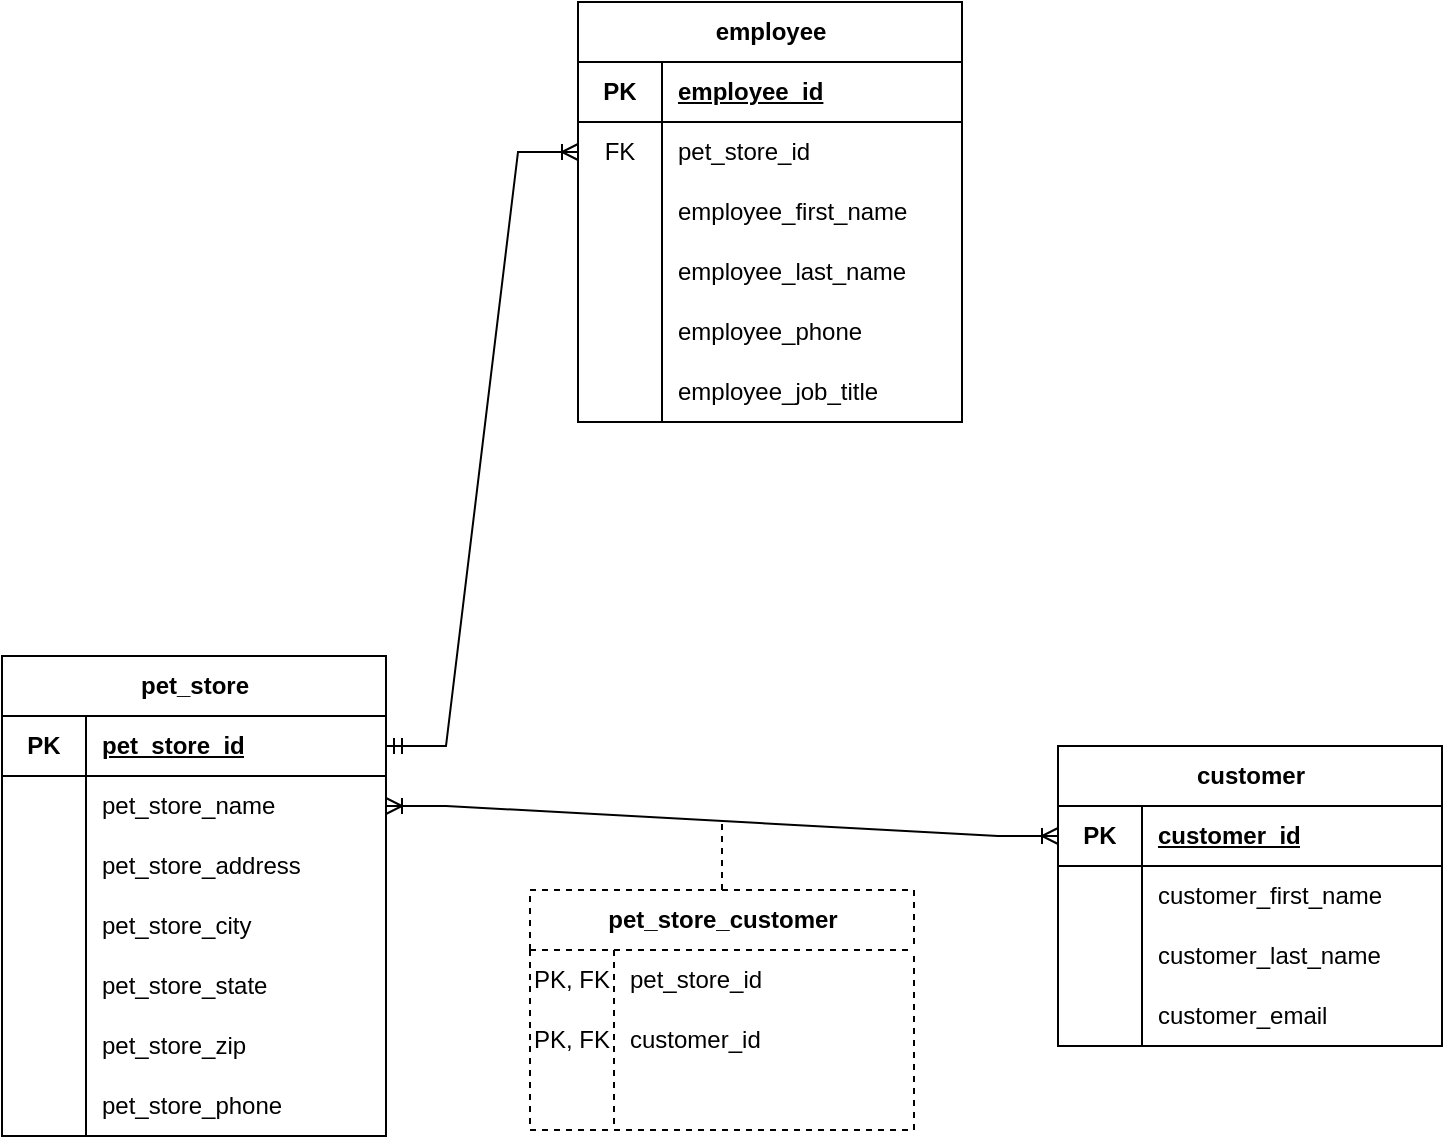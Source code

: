 <mxfile version="21.2.8" type="device">
  <diagram id="R2lEEEUBdFMjLlhIrx00" name="Page-1">
    <mxGraphModel dx="1886" dy="900" grid="1" gridSize="12" guides="1" tooltips="1" connect="1" arrows="1" fold="1" page="1" pageScale="1" pageWidth="1920" pageHeight="1200" math="0" shadow="0" extFonts="Permanent Marker^https://fonts.googleapis.com/css?family=Permanent+Marker">
      <root>
        <mxCell id="0" />
        <mxCell id="1" parent="0" />
        <mxCell id="weZG7CUzI-2vE2ApjcaL-1" value="pet_store" style="shape=table;startSize=30;container=1;collapsible=1;childLayout=tableLayout;fixedRows=1;rowLines=0;fontStyle=1;align=center;resizeLast=1;html=1;" parent="1" vertex="1">
          <mxGeometry x="84" y="375" width="192" height="240" as="geometry" />
        </mxCell>
        <mxCell id="weZG7CUzI-2vE2ApjcaL-2" value="" style="shape=tableRow;horizontal=0;startSize=0;swimlaneHead=0;swimlaneBody=0;fillColor=none;collapsible=0;dropTarget=0;points=[[0,0.5],[1,0.5]];portConstraint=eastwest;top=0;left=0;right=0;bottom=1;" parent="weZG7CUzI-2vE2ApjcaL-1" vertex="1">
          <mxGeometry y="30" width="192" height="30" as="geometry" />
        </mxCell>
        <mxCell id="weZG7CUzI-2vE2ApjcaL-3" value="PK" style="shape=partialRectangle;connectable=0;fillColor=none;top=0;left=0;bottom=0;right=0;fontStyle=1;overflow=hidden;whiteSpace=wrap;html=1;" parent="weZG7CUzI-2vE2ApjcaL-2" vertex="1">
          <mxGeometry width="42" height="30" as="geometry">
            <mxRectangle width="42" height="30" as="alternateBounds" />
          </mxGeometry>
        </mxCell>
        <mxCell id="weZG7CUzI-2vE2ApjcaL-4" value="pet_store_id" style="shape=partialRectangle;connectable=0;fillColor=none;top=0;left=0;bottom=0;right=0;align=left;spacingLeft=6;fontStyle=5;overflow=hidden;whiteSpace=wrap;html=1;" parent="weZG7CUzI-2vE2ApjcaL-2" vertex="1">
          <mxGeometry x="42" width="150" height="30" as="geometry">
            <mxRectangle width="150" height="30" as="alternateBounds" />
          </mxGeometry>
        </mxCell>
        <mxCell id="weZG7CUzI-2vE2ApjcaL-5" value="" style="shape=tableRow;horizontal=0;startSize=0;swimlaneHead=0;swimlaneBody=0;fillColor=none;collapsible=0;dropTarget=0;points=[[0,0.5],[1,0.5]];portConstraint=eastwest;top=0;left=0;right=0;bottom=0;" parent="weZG7CUzI-2vE2ApjcaL-1" vertex="1">
          <mxGeometry y="60" width="192" height="30" as="geometry" />
        </mxCell>
        <mxCell id="weZG7CUzI-2vE2ApjcaL-6" value="" style="shape=partialRectangle;connectable=0;fillColor=none;top=0;left=0;bottom=0;right=0;editable=1;overflow=hidden;whiteSpace=wrap;html=1;" parent="weZG7CUzI-2vE2ApjcaL-5" vertex="1">
          <mxGeometry width="42" height="30" as="geometry">
            <mxRectangle width="42" height="30" as="alternateBounds" />
          </mxGeometry>
        </mxCell>
        <mxCell id="weZG7CUzI-2vE2ApjcaL-7" value="pet_store_name" style="shape=partialRectangle;connectable=0;fillColor=none;top=0;left=0;bottom=0;right=0;align=left;spacingLeft=6;overflow=hidden;whiteSpace=wrap;html=1;" parent="weZG7CUzI-2vE2ApjcaL-5" vertex="1">
          <mxGeometry x="42" width="150" height="30" as="geometry">
            <mxRectangle width="150" height="30" as="alternateBounds" />
          </mxGeometry>
        </mxCell>
        <mxCell id="weZG7CUzI-2vE2ApjcaL-8" value="" style="shape=tableRow;horizontal=0;startSize=0;swimlaneHead=0;swimlaneBody=0;fillColor=none;collapsible=0;dropTarget=0;points=[[0,0.5],[1,0.5]];portConstraint=eastwest;top=0;left=0;right=0;bottom=0;" parent="weZG7CUzI-2vE2ApjcaL-1" vertex="1">
          <mxGeometry y="90" width="192" height="30" as="geometry" />
        </mxCell>
        <mxCell id="weZG7CUzI-2vE2ApjcaL-9" value="" style="shape=partialRectangle;connectable=0;fillColor=none;top=0;left=0;bottom=0;right=0;editable=1;overflow=hidden;whiteSpace=wrap;html=1;" parent="weZG7CUzI-2vE2ApjcaL-8" vertex="1">
          <mxGeometry width="42" height="30" as="geometry">
            <mxRectangle width="42" height="30" as="alternateBounds" />
          </mxGeometry>
        </mxCell>
        <mxCell id="weZG7CUzI-2vE2ApjcaL-10" value="pet_store_address" style="shape=partialRectangle;connectable=0;fillColor=none;top=0;left=0;bottom=0;right=0;align=left;spacingLeft=6;overflow=hidden;whiteSpace=wrap;html=1;" parent="weZG7CUzI-2vE2ApjcaL-8" vertex="1">
          <mxGeometry x="42" width="150" height="30" as="geometry">
            <mxRectangle width="150" height="30" as="alternateBounds" />
          </mxGeometry>
        </mxCell>
        <mxCell id="weZG7CUzI-2vE2ApjcaL-11" value="" style="shape=tableRow;horizontal=0;startSize=0;swimlaneHead=0;swimlaneBody=0;fillColor=none;collapsible=0;dropTarget=0;points=[[0,0.5],[1,0.5]];portConstraint=eastwest;top=0;left=0;right=0;bottom=0;" parent="weZG7CUzI-2vE2ApjcaL-1" vertex="1">
          <mxGeometry y="120" width="192" height="30" as="geometry" />
        </mxCell>
        <mxCell id="weZG7CUzI-2vE2ApjcaL-12" value="" style="shape=partialRectangle;connectable=0;fillColor=none;top=0;left=0;bottom=0;right=0;editable=1;overflow=hidden;whiteSpace=wrap;html=1;" parent="weZG7CUzI-2vE2ApjcaL-11" vertex="1">
          <mxGeometry width="42" height="30" as="geometry">
            <mxRectangle width="42" height="30" as="alternateBounds" />
          </mxGeometry>
        </mxCell>
        <mxCell id="weZG7CUzI-2vE2ApjcaL-13" value="pet_store_city" style="shape=partialRectangle;connectable=0;fillColor=none;top=0;left=0;bottom=0;right=0;align=left;spacingLeft=6;overflow=hidden;whiteSpace=wrap;html=1;" parent="weZG7CUzI-2vE2ApjcaL-11" vertex="1">
          <mxGeometry x="42" width="150" height="30" as="geometry">
            <mxRectangle width="150" height="30" as="alternateBounds" />
          </mxGeometry>
        </mxCell>
        <mxCell id="weZG7CUzI-2vE2ApjcaL-23" style="shape=tableRow;horizontal=0;startSize=0;swimlaneHead=0;swimlaneBody=0;fillColor=none;collapsible=0;dropTarget=0;points=[[0,0.5],[1,0.5]];portConstraint=eastwest;top=0;left=0;right=0;bottom=0;" parent="weZG7CUzI-2vE2ApjcaL-1" vertex="1">
          <mxGeometry y="150" width="192" height="30" as="geometry" />
        </mxCell>
        <mxCell id="weZG7CUzI-2vE2ApjcaL-24" style="shape=partialRectangle;connectable=0;fillColor=none;top=0;left=0;bottom=0;right=0;editable=1;overflow=hidden;whiteSpace=wrap;html=1;" parent="weZG7CUzI-2vE2ApjcaL-23" vertex="1">
          <mxGeometry width="42" height="30" as="geometry">
            <mxRectangle width="42" height="30" as="alternateBounds" />
          </mxGeometry>
        </mxCell>
        <mxCell id="weZG7CUzI-2vE2ApjcaL-25" value="pet_store_state" style="shape=partialRectangle;connectable=0;fillColor=none;top=0;left=0;bottom=0;right=0;align=left;spacingLeft=6;overflow=hidden;whiteSpace=wrap;html=1;" parent="weZG7CUzI-2vE2ApjcaL-23" vertex="1">
          <mxGeometry x="42" width="150" height="30" as="geometry">
            <mxRectangle width="150" height="30" as="alternateBounds" />
          </mxGeometry>
        </mxCell>
        <mxCell id="weZG7CUzI-2vE2ApjcaL-20" style="shape=tableRow;horizontal=0;startSize=0;swimlaneHead=0;swimlaneBody=0;fillColor=none;collapsible=0;dropTarget=0;points=[[0,0.5],[1,0.5]];portConstraint=eastwest;top=0;left=0;right=0;bottom=0;" parent="weZG7CUzI-2vE2ApjcaL-1" vertex="1">
          <mxGeometry y="180" width="192" height="30" as="geometry" />
        </mxCell>
        <mxCell id="weZG7CUzI-2vE2ApjcaL-21" style="shape=partialRectangle;connectable=0;fillColor=none;top=0;left=0;bottom=0;right=0;editable=1;overflow=hidden;whiteSpace=wrap;html=1;" parent="weZG7CUzI-2vE2ApjcaL-20" vertex="1">
          <mxGeometry width="42" height="30" as="geometry">
            <mxRectangle width="42" height="30" as="alternateBounds" />
          </mxGeometry>
        </mxCell>
        <mxCell id="weZG7CUzI-2vE2ApjcaL-22" value="pet_store_zip" style="shape=partialRectangle;connectable=0;fillColor=none;top=0;left=0;bottom=0;right=0;align=left;spacingLeft=6;overflow=hidden;whiteSpace=wrap;html=1;" parent="weZG7CUzI-2vE2ApjcaL-20" vertex="1">
          <mxGeometry x="42" width="150" height="30" as="geometry">
            <mxRectangle width="150" height="30" as="alternateBounds" />
          </mxGeometry>
        </mxCell>
        <mxCell id="weZG7CUzI-2vE2ApjcaL-17" style="shape=tableRow;horizontal=0;startSize=0;swimlaneHead=0;swimlaneBody=0;fillColor=none;collapsible=0;dropTarget=0;points=[[0,0.5],[1,0.5]];portConstraint=eastwest;top=0;left=0;right=0;bottom=0;" parent="weZG7CUzI-2vE2ApjcaL-1" vertex="1">
          <mxGeometry y="210" width="192" height="30" as="geometry" />
        </mxCell>
        <mxCell id="weZG7CUzI-2vE2ApjcaL-18" style="shape=partialRectangle;connectable=0;fillColor=none;top=0;left=0;bottom=0;right=0;editable=1;overflow=hidden;whiteSpace=wrap;html=1;" parent="weZG7CUzI-2vE2ApjcaL-17" vertex="1">
          <mxGeometry width="42" height="30" as="geometry">
            <mxRectangle width="42" height="30" as="alternateBounds" />
          </mxGeometry>
        </mxCell>
        <mxCell id="weZG7CUzI-2vE2ApjcaL-19" value="pet_store_phone" style="shape=partialRectangle;connectable=0;fillColor=none;top=0;left=0;bottom=0;right=0;align=left;spacingLeft=6;overflow=hidden;whiteSpace=wrap;html=1;" parent="weZG7CUzI-2vE2ApjcaL-17" vertex="1">
          <mxGeometry x="42" width="150" height="30" as="geometry">
            <mxRectangle width="150" height="30" as="alternateBounds" />
          </mxGeometry>
        </mxCell>
        <mxCell id="weZG7CUzI-2vE2ApjcaL-26" value="employee" style="shape=table;startSize=30;container=1;collapsible=1;childLayout=tableLayout;fixedRows=1;rowLines=0;fontStyle=1;align=center;resizeLast=1;html=1;" parent="1" vertex="1">
          <mxGeometry x="372" y="48" width="192" height="210" as="geometry" />
        </mxCell>
        <mxCell id="weZG7CUzI-2vE2ApjcaL-27" value="" style="shape=tableRow;horizontal=0;startSize=0;swimlaneHead=0;swimlaneBody=0;fillColor=none;collapsible=0;dropTarget=0;points=[[0,0.5],[1,0.5]];portConstraint=eastwest;top=0;left=0;right=0;bottom=1;" parent="weZG7CUzI-2vE2ApjcaL-26" vertex="1">
          <mxGeometry y="30" width="192" height="30" as="geometry" />
        </mxCell>
        <mxCell id="weZG7CUzI-2vE2ApjcaL-28" value="PK" style="shape=partialRectangle;connectable=0;fillColor=none;top=0;left=0;bottom=0;right=0;fontStyle=1;overflow=hidden;whiteSpace=wrap;html=1;" parent="weZG7CUzI-2vE2ApjcaL-27" vertex="1">
          <mxGeometry width="42" height="30" as="geometry">
            <mxRectangle width="42" height="30" as="alternateBounds" />
          </mxGeometry>
        </mxCell>
        <mxCell id="weZG7CUzI-2vE2ApjcaL-29" value="employee_id" style="shape=partialRectangle;connectable=0;fillColor=none;top=0;left=0;bottom=0;right=0;align=left;spacingLeft=6;fontStyle=5;overflow=hidden;whiteSpace=wrap;html=1;" parent="weZG7CUzI-2vE2ApjcaL-27" vertex="1">
          <mxGeometry x="42" width="150" height="30" as="geometry">
            <mxRectangle width="150" height="30" as="alternateBounds" />
          </mxGeometry>
        </mxCell>
        <mxCell id="weZG7CUzI-2vE2ApjcaL-30" value="" style="shape=tableRow;horizontal=0;startSize=0;swimlaneHead=0;swimlaneBody=0;fillColor=none;collapsible=0;dropTarget=0;points=[[0,0.5],[1,0.5]];portConstraint=eastwest;top=0;left=0;right=0;bottom=0;" parent="weZG7CUzI-2vE2ApjcaL-26" vertex="1">
          <mxGeometry y="60" width="192" height="30" as="geometry" />
        </mxCell>
        <mxCell id="weZG7CUzI-2vE2ApjcaL-31" value="FK" style="shape=partialRectangle;connectable=0;fillColor=none;top=0;left=0;bottom=0;right=0;editable=1;overflow=hidden;whiteSpace=wrap;html=1;" parent="weZG7CUzI-2vE2ApjcaL-30" vertex="1">
          <mxGeometry width="42" height="30" as="geometry">
            <mxRectangle width="42" height="30" as="alternateBounds" />
          </mxGeometry>
        </mxCell>
        <mxCell id="weZG7CUzI-2vE2ApjcaL-32" value="pet_store_id" style="shape=partialRectangle;connectable=0;fillColor=none;top=0;left=0;bottom=0;right=0;align=left;spacingLeft=6;overflow=hidden;whiteSpace=wrap;html=1;" parent="weZG7CUzI-2vE2ApjcaL-30" vertex="1">
          <mxGeometry x="42" width="150" height="30" as="geometry">
            <mxRectangle width="150" height="30" as="alternateBounds" />
          </mxGeometry>
        </mxCell>
        <mxCell id="weZG7CUzI-2vE2ApjcaL-33" value="" style="shape=tableRow;horizontal=0;startSize=0;swimlaneHead=0;swimlaneBody=0;fillColor=none;collapsible=0;dropTarget=0;points=[[0,0.5],[1,0.5]];portConstraint=eastwest;top=0;left=0;right=0;bottom=0;" parent="weZG7CUzI-2vE2ApjcaL-26" vertex="1">
          <mxGeometry y="90" width="192" height="30" as="geometry" />
        </mxCell>
        <mxCell id="weZG7CUzI-2vE2ApjcaL-34" value="" style="shape=partialRectangle;connectable=0;fillColor=none;top=0;left=0;bottom=0;right=0;editable=1;overflow=hidden;whiteSpace=wrap;html=1;" parent="weZG7CUzI-2vE2ApjcaL-33" vertex="1">
          <mxGeometry width="42" height="30" as="geometry">
            <mxRectangle width="42" height="30" as="alternateBounds" />
          </mxGeometry>
        </mxCell>
        <mxCell id="weZG7CUzI-2vE2ApjcaL-35" value="employee_first_name" style="shape=partialRectangle;connectable=0;fillColor=none;top=0;left=0;bottom=0;right=0;align=left;spacingLeft=6;overflow=hidden;whiteSpace=wrap;html=1;" parent="weZG7CUzI-2vE2ApjcaL-33" vertex="1">
          <mxGeometry x="42" width="150" height="30" as="geometry">
            <mxRectangle width="150" height="30" as="alternateBounds" />
          </mxGeometry>
        </mxCell>
        <mxCell id="weZG7CUzI-2vE2ApjcaL-36" value="" style="shape=tableRow;horizontal=0;startSize=0;swimlaneHead=0;swimlaneBody=0;fillColor=none;collapsible=0;dropTarget=0;points=[[0,0.5],[1,0.5]];portConstraint=eastwest;top=0;left=0;right=0;bottom=0;" parent="weZG7CUzI-2vE2ApjcaL-26" vertex="1">
          <mxGeometry y="120" width="192" height="30" as="geometry" />
        </mxCell>
        <mxCell id="weZG7CUzI-2vE2ApjcaL-37" value="" style="shape=partialRectangle;connectable=0;fillColor=none;top=0;left=0;bottom=0;right=0;editable=1;overflow=hidden;whiteSpace=wrap;html=1;" parent="weZG7CUzI-2vE2ApjcaL-36" vertex="1">
          <mxGeometry width="42" height="30" as="geometry">
            <mxRectangle width="42" height="30" as="alternateBounds" />
          </mxGeometry>
        </mxCell>
        <mxCell id="weZG7CUzI-2vE2ApjcaL-38" value="employee_last_name" style="shape=partialRectangle;connectable=0;fillColor=none;top=0;left=0;bottom=0;right=0;align=left;spacingLeft=6;overflow=hidden;whiteSpace=wrap;html=1;" parent="weZG7CUzI-2vE2ApjcaL-36" vertex="1">
          <mxGeometry x="42" width="150" height="30" as="geometry">
            <mxRectangle width="150" height="30" as="alternateBounds" />
          </mxGeometry>
        </mxCell>
        <mxCell id="weZG7CUzI-2vE2ApjcaL-39" style="shape=tableRow;horizontal=0;startSize=0;swimlaneHead=0;swimlaneBody=0;fillColor=none;collapsible=0;dropTarget=0;points=[[0,0.5],[1,0.5]];portConstraint=eastwest;top=0;left=0;right=0;bottom=0;" parent="weZG7CUzI-2vE2ApjcaL-26" vertex="1">
          <mxGeometry y="150" width="192" height="30" as="geometry" />
        </mxCell>
        <mxCell id="weZG7CUzI-2vE2ApjcaL-40" style="shape=partialRectangle;connectable=0;fillColor=none;top=0;left=0;bottom=0;right=0;editable=1;overflow=hidden;whiteSpace=wrap;html=1;" parent="weZG7CUzI-2vE2ApjcaL-39" vertex="1">
          <mxGeometry width="42" height="30" as="geometry">
            <mxRectangle width="42" height="30" as="alternateBounds" />
          </mxGeometry>
        </mxCell>
        <mxCell id="weZG7CUzI-2vE2ApjcaL-41" value="employee_phone" style="shape=partialRectangle;connectable=0;fillColor=none;top=0;left=0;bottom=0;right=0;align=left;spacingLeft=6;overflow=hidden;whiteSpace=wrap;html=1;" parent="weZG7CUzI-2vE2ApjcaL-39" vertex="1">
          <mxGeometry x="42" width="150" height="30" as="geometry">
            <mxRectangle width="150" height="30" as="alternateBounds" />
          </mxGeometry>
        </mxCell>
        <mxCell id="weZG7CUzI-2vE2ApjcaL-42" style="shape=tableRow;horizontal=0;startSize=0;swimlaneHead=0;swimlaneBody=0;fillColor=none;collapsible=0;dropTarget=0;points=[[0,0.5],[1,0.5]];portConstraint=eastwest;top=0;left=0;right=0;bottom=0;" parent="weZG7CUzI-2vE2ApjcaL-26" vertex="1">
          <mxGeometry y="180" width="192" height="30" as="geometry" />
        </mxCell>
        <mxCell id="weZG7CUzI-2vE2ApjcaL-43" style="shape=partialRectangle;connectable=0;fillColor=none;top=0;left=0;bottom=0;right=0;editable=1;overflow=hidden;whiteSpace=wrap;html=1;" parent="weZG7CUzI-2vE2ApjcaL-42" vertex="1">
          <mxGeometry width="42" height="30" as="geometry">
            <mxRectangle width="42" height="30" as="alternateBounds" />
          </mxGeometry>
        </mxCell>
        <mxCell id="weZG7CUzI-2vE2ApjcaL-44" value="employee_job_title" style="shape=partialRectangle;connectable=0;fillColor=none;top=0;left=0;bottom=0;right=0;align=left;spacingLeft=6;overflow=hidden;whiteSpace=wrap;html=1;" parent="weZG7CUzI-2vE2ApjcaL-42" vertex="1">
          <mxGeometry x="42" width="150" height="30" as="geometry">
            <mxRectangle width="150" height="30" as="alternateBounds" />
          </mxGeometry>
        </mxCell>
        <mxCell id="weZG7CUzI-2vE2ApjcaL-48" value="customer" style="shape=table;startSize=30;container=1;collapsible=1;childLayout=tableLayout;fixedRows=1;rowLines=0;fontStyle=1;align=center;resizeLast=1;html=1;" parent="1" vertex="1">
          <mxGeometry x="612" y="420" width="192" height="150" as="geometry" />
        </mxCell>
        <mxCell id="weZG7CUzI-2vE2ApjcaL-49" value="" style="shape=tableRow;horizontal=0;startSize=0;swimlaneHead=0;swimlaneBody=0;fillColor=none;collapsible=0;dropTarget=0;points=[[0,0.5],[1,0.5]];portConstraint=eastwest;top=0;left=0;right=0;bottom=1;" parent="weZG7CUzI-2vE2ApjcaL-48" vertex="1">
          <mxGeometry y="30" width="192" height="30" as="geometry" />
        </mxCell>
        <mxCell id="weZG7CUzI-2vE2ApjcaL-50" value="PK" style="shape=partialRectangle;connectable=0;fillColor=none;top=0;left=0;bottom=0;right=0;fontStyle=1;overflow=hidden;whiteSpace=wrap;html=1;" parent="weZG7CUzI-2vE2ApjcaL-49" vertex="1">
          <mxGeometry width="42" height="30" as="geometry">
            <mxRectangle width="42" height="30" as="alternateBounds" />
          </mxGeometry>
        </mxCell>
        <mxCell id="weZG7CUzI-2vE2ApjcaL-51" value="customer_id" style="shape=partialRectangle;connectable=0;fillColor=none;top=0;left=0;bottom=0;right=0;align=left;spacingLeft=6;fontStyle=5;overflow=hidden;whiteSpace=wrap;html=1;" parent="weZG7CUzI-2vE2ApjcaL-49" vertex="1">
          <mxGeometry x="42" width="150" height="30" as="geometry">
            <mxRectangle width="150" height="30" as="alternateBounds" />
          </mxGeometry>
        </mxCell>
        <mxCell id="weZG7CUzI-2vE2ApjcaL-52" value="" style="shape=tableRow;horizontal=0;startSize=0;swimlaneHead=0;swimlaneBody=0;fillColor=none;collapsible=0;dropTarget=0;points=[[0,0.5],[1,0.5]];portConstraint=eastwest;top=0;left=0;right=0;bottom=0;" parent="weZG7CUzI-2vE2ApjcaL-48" vertex="1">
          <mxGeometry y="60" width="192" height="30" as="geometry" />
        </mxCell>
        <mxCell id="weZG7CUzI-2vE2ApjcaL-53" value="" style="shape=partialRectangle;connectable=0;fillColor=none;top=0;left=0;bottom=0;right=0;editable=1;overflow=hidden;whiteSpace=wrap;html=1;" parent="weZG7CUzI-2vE2ApjcaL-52" vertex="1">
          <mxGeometry width="42" height="30" as="geometry">
            <mxRectangle width="42" height="30" as="alternateBounds" />
          </mxGeometry>
        </mxCell>
        <mxCell id="weZG7CUzI-2vE2ApjcaL-54" value="customer_first_name" style="shape=partialRectangle;connectable=0;fillColor=none;top=0;left=0;bottom=0;right=0;align=left;spacingLeft=6;overflow=hidden;whiteSpace=wrap;html=1;" parent="weZG7CUzI-2vE2ApjcaL-52" vertex="1">
          <mxGeometry x="42" width="150" height="30" as="geometry">
            <mxRectangle width="150" height="30" as="alternateBounds" />
          </mxGeometry>
        </mxCell>
        <mxCell id="weZG7CUzI-2vE2ApjcaL-55" value="" style="shape=tableRow;horizontal=0;startSize=0;swimlaneHead=0;swimlaneBody=0;fillColor=none;collapsible=0;dropTarget=0;points=[[0,0.5],[1,0.5]];portConstraint=eastwest;top=0;left=0;right=0;bottom=0;" parent="weZG7CUzI-2vE2ApjcaL-48" vertex="1">
          <mxGeometry y="90" width="192" height="30" as="geometry" />
        </mxCell>
        <mxCell id="weZG7CUzI-2vE2ApjcaL-56" value="" style="shape=partialRectangle;connectable=0;fillColor=none;top=0;left=0;bottom=0;right=0;editable=1;overflow=hidden;whiteSpace=wrap;html=1;" parent="weZG7CUzI-2vE2ApjcaL-55" vertex="1">
          <mxGeometry width="42" height="30" as="geometry">
            <mxRectangle width="42" height="30" as="alternateBounds" />
          </mxGeometry>
        </mxCell>
        <mxCell id="weZG7CUzI-2vE2ApjcaL-57" value="customer_last_name" style="shape=partialRectangle;connectable=0;fillColor=none;top=0;left=0;bottom=0;right=0;align=left;spacingLeft=6;overflow=hidden;whiteSpace=wrap;html=1;" parent="weZG7CUzI-2vE2ApjcaL-55" vertex="1">
          <mxGeometry x="42" width="150" height="30" as="geometry">
            <mxRectangle width="150" height="30" as="alternateBounds" />
          </mxGeometry>
        </mxCell>
        <mxCell id="weZG7CUzI-2vE2ApjcaL-58" value="" style="shape=tableRow;horizontal=0;startSize=0;swimlaneHead=0;swimlaneBody=0;fillColor=none;collapsible=0;dropTarget=0;points=[[0,0.5],[1,0.5]];portConstraint=eastwest;top=0;left=0;right=0;bottom=0;" parent="weZG7CUzI-2vE2ApjcaL-48" vertex="1">
          <mxGeometry y="120" width="192" height="30" as="geometry" />
        </mxCell>
        <mxCell id="weZG7CUzI-2vE2ApjcaL-59" value="" style="shape=partialRectangle;connectable=0;fillColor=none;top=0;left=0;bottom=0;right=0;editable=1;overflow=hidden;whiteSpace=wrap;html=1;" parent="weZG7CUzI-2vE2ApjcaL-58" vertex="1">
          <mxGeometry width="42" height="30" as="geometry">
            <mxRectangle width="42" height="30" as="alternateBounds" />
          </mxGeometry>
        </mxCell>
        <mxCell id="weZG7CUzI-2vE2ApjcaL-60" value="customer_email" style="shape=partialRectangle;connectable=0;fillColor=none;top=0;left=0;bottom=0;right=0;align=left;spacingLeft=6;overflow=hidden;whiteSpace=wrap;html=1;" parent="weZG7CUzI-2vE2ApjcaL-58" vertex="1">
          <mxGeometry x="42" width="150" height="30" as="geometry">
            <mxRectangle width="150" height="30" as="alternateBounds" />
          </mxGeometry>
        </mxCell>
        <mxCell id="weZG7CUzI-2vE2ApjcaL-67" value="" style="edgeStyle=entityRelationEdgeStyle;fontSize=12;html=1;endArrow=ERoneToMany;startArrow=ERmandOne;rounded=0;exitX=1;exitY=0.5;exitDx=0;exitDy=0;entryX=0;entryY=0.5;entryDx=0;entryDy=0;startFill=0;" parent="1" source="weZG7CUzI-2vE2ApjcaL-2" target="weZG7CUzI-2vE2ApjcaL-30" edge="1">
          <mxGeometry width="100" height="100" relative="1" as="geometry">
            <mxPoint x="264" y="244" as="sourcePoint" />
            <mxPoint x="364" y="144" as="targetPoint" />
          </mxGeometry>
        </mxCell>
        <mxCell id="weZG7CUzI-2vE2ApjcaL-68" value="" style="edgeStyle=entityRelationEdgeStyle;fontSize=12;html=1;endArrow=ERoneToMany;startArrow=ERoneToMany;rounded=0;exitX=1;exitY=0.5;exitDx=0;exitDy=0;entryX=0;entryY=0.5;entryDx=0;entryDy=0;endFill=0;" parent="1" source="weZG7CUzI-2vE2ApjcaL-5" target="weZG7CUzI-2vE2ApjcaL-49" edge="1">
          <mxGeometry width="100" height="100" relative="1" as="geometry">
            <mxPoint x="252" y="352" as="sourcePoint" />
            <mxPoint x="352" y="252" as="targetPoint" />
          </mxGeometry>
        </mxCell>
        <mxCell id="TsaSiebAfGyF0majsfTi-14" style="edgeStyle=orthogonalEdgeStyle;rounded=0;orthogonalLoop=1;jettySize=auto;html=1;exitX=0.5;exitY=0;exitDx=0;exitDy=0;endArrow=none;endFill=0;dashed=1;" edge="1" parent="1" source="TsaSiebAfGyF0majsfTi-1">
          <mxGeometry relative="1" as="geometry">
            <mxPoint x="444" y="456" as="targetPoint" />
          </mxGeometry>
        </mxCell>
        <mxCell id="TsaSiebAfGyF0majsfTi-1" value="pet_store_customer" style="shape=table;startSize=30;container=1;collapsible=1;childLayout=tableLayout;fixedRows=1;rowLines=0;fontStyle=1;align=center;resizeLast=1;html=1;dashed=1;" vertex="1" parent="1">
          <mxGeometry x="348" y="492" width="192" height="120" as="geometry" />
        </mxCell>
        <mxCell id="TsaSiebAfGyF0majsfTi-5" value="" style="shape=tableRow;horizontal=0;startSize=0;swimlaneHead=0;swimlaneBody=0;fillColor=none;collapsible=0;dropTarget=0;points=[[0,0.5],[1,0.5]];portConstraint=eastwest;top=0;left=0;right=0;bottom=0;" vertex="1" parent="TsaSiebAfGyF0majsfTi-1">
          <mxGeometry y="30" width="192" height="30" as="geometry" />
        </mxCell>
        <mxCell id="TsaSiebAfGyF0majsfTi-6" value="PK, FK" style="shape=partialRectangle;connectable=0;fillColor=none;top=0;left=0;bottom=0;right=0;editable=1;overflow=hidden;whiteSpace=wrap;html=1;" vertex="1" parent="TsaSiebAfGyF0majsfTi-5">
          <mxGeometry width="42" height="30" as="geometry">
            <mxRectangle width="42" height="30" as="alternateBounds" />
          </mxGeometry>
        </mxCell>
        <mxCell id="TsaSiebAfGyF0majsfTi-7" value="pet_store_id" style="shape=partialRectangle;connectable=0;fillColor=none;top=0;left=0;bottom=0;right=0;align=left;spacingLeft=6;overflow=hidden;whiteSpace=wrap;html=1;" vertex="1" parent="TsaSiebAfGyF0majsfTi-5">
          <mxGeometry x="42" width="150" height="30" as="geometry">
            <mxRectangle width="150" height="30" as="alternateBounds" />
          </mxGeometry>
        </mxCell>
        <mxCell id="TsaSiebAfGyF0majsfTi-8" value="" style="shape=tableRow;horizontal=0;startSize=0;swimlaneHead=0;swimlaneBody=0;fillColor=none;collapsible=0;dropTarget=0;points=[[0,0.5],[1,0.5]];portConstraint=eastwest;top=0;left=0;right=0;bottom=0;" vertex="1" parent="TsaSiebAfGyF0majsfTi-1">
          <mxGeometry y="60" width="192" height="30" as="geometry" />
        </mxCell>
        <mxCell id="TsaSiebAfGyF0majsfTi-9" value="PK, FK" style="shape=partialRectangle;connectable=0;fillColor=none;top=0;left=0;bottom=0;right=0;editable=1;overflow=hidden;whiteSpace=wrap;html=1;" vertex="1" parent="TsaSiebAfGyF0majsfTi-8">
          <mxGeometry width="42" height="30" as="geometry">
            <mxRectangle width="42" height="30" as="alternateBounds" />
          </mxGeometry>
        </mxCell>
        <mxCell id="TsaSiebAfGyF0majsfTi-10" value="customer_id" style="shape=partialRectangle;connectable=0;fillColor=none;top=0;left=0;bottom=0;right=0;align=left;spacingLeft=6;overflow=hidden;whiteSpace=wrap;html=1;" vertex="1" parent="TsaSiebAfGyF0majsfTi-8">
          <mxGeometry x="42" width="150" height="30" as="geometry">
            <mxRectangle width="150" height="30" as="alternateBounds" />
          </mxGeometry>
        </mxCell>
        <mxCell id="TsaSiebAfGyF0majsfTi-11" value="" style="shape=tableRow;horizontal=0;startSize=0;swimlaneHead=0;swimlaneBody=0;fillColor=none;collapsible=0;dropTarget=0;points=[[0,0.5],[1,0.5]];portConstraint=eastwest;top=0;left=0;right=0;bottom=0;" vertex="1" parent="TsaSiebAfGyF0majsfTi-1">
          <mxGeometry y="90" width="192" height="30" as="geometry" />
        </mxCell>
        <mxCell id="TsaSiebAfGyF0majsfTi-12" value="" style="shape=partialRectangle;connectable=0;fillColor=none;top=0;left=0;bottom=0;right=0;editable=1;overflow=hidden;whiteSpace=wrap;html=1;" vertex="1" parent="TsaSiebAfGyF0majsfTi-11">
          <mxGeometry width="42" height="30" as="geometry">
            <mxRectangle width="42" height="30" as="alternateBounds" />
          </mxGeometry>
        </mxCell>
        <mxCell id="TsaSiebAfGyF0majsfTi-13" value="" style="shape=partialRectangle;connectable=0;fillColor=none;top=0;left=0;bottom=0;right=0;align=left;spacingLeft=6;overflow=hidden;whiteSpace=wrap;html=1;" vertex="1" parent="TsaSiebAfGyF0majsfTi-11">
          <mxGeometry x="42" width="150" height="30" as="geometry">
            <mxRectangle width="150" height="30" as="alternateBounds" />
          </mxGeometry>
        </mxCell>
      </root>
    </mxGraphModel>
  </diagram>
</mxfile>
